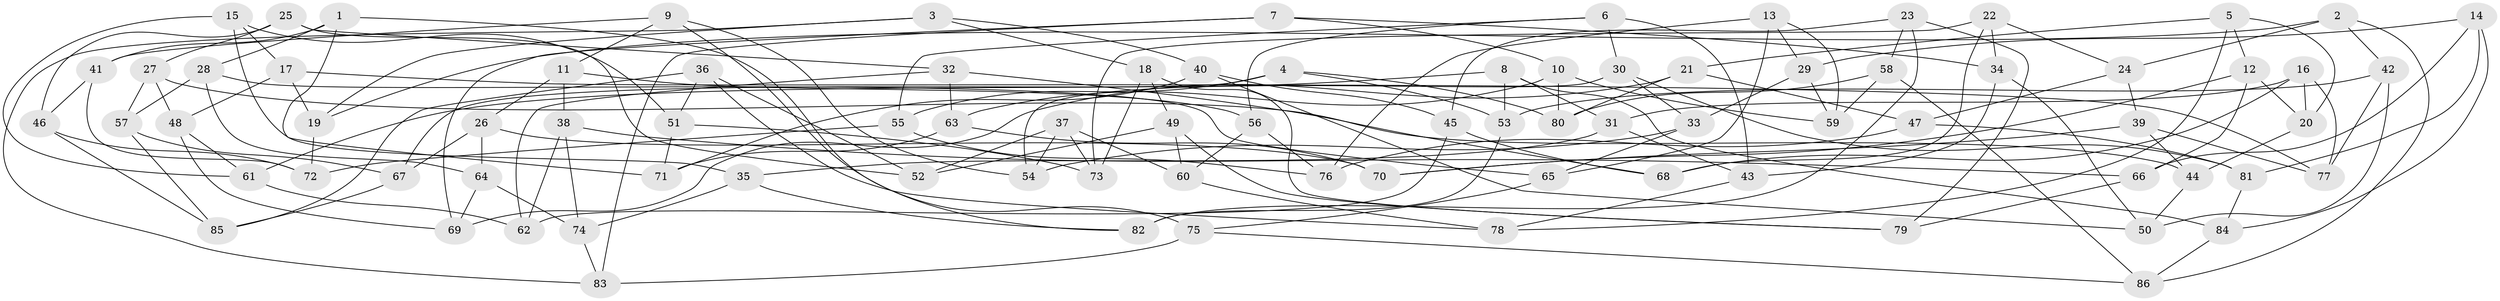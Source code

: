 // Generated by graph-tools (version 1.1) at 2025/11/02/27/25 16:11:45]
// undirected, 86 vertices, 172 edges
graph export_dot {
graph [start="1"]
  node [color=gray90,style=filled];
  1;
  2;
  3;
  4;
  5;
  6;
  7;
  8;
  9;
  10;
  11;
  12;
  13;
  14;
  15;
  16;
  17;
  18;
  19;
  20;
  21;
  22;
  23;
  24;
  25;
  26;
  27;
  28;
  29;
  30;
  31;
  32;
  33;
  34;
  35;
  36;
  37;
  38;
  39;
  40;
  41;
  42;
  43;
  44;
  45;
  46;
  47;
  48;
  49;
  50;
  51;
  52;
  53;
  54;
  55;
  56;
  57;
  58;
  59;
  60;
  61;
  62;
  63;
  64;
  65;
  66;
  67;
  68;
  69;
  70;
  71;
  72;
  73;
  74;
  75;
  76;
  77;
  78;
  79;
  80;
  81;
  82;
  83;
  84;
  85;
  86;
  1 -- 41;
  1 -- 75;
  1 -- 28;
  1 -- 71;
  2 -- 86;
  2 -- 24;
  2 -- 19;
  2 -- 42;
  3 -- 40;
  3 -- 18;
  3 -- 83;
  3 -- 19;
  4 -- 80;
  4 -- 67;
  4 -- 53;
  4 -- 55;
  5 -- 20;
  5 -- 12;
  5 -- 78;
  5 -- 21;
  6 -- 56;
  6 -- 43;
  6 -- 30;
  6 -- 55;
  7 -- 34;
  7 -- 83;
  7 -- 69;
  7 -- 10;
  8 -- 53;
  8 -- 84;
  8 -- 61;
  8 -- 31;
  9 -- 82;
  9 -- 54;
  9 -- 11;
  9 -- 41;
  10 -- 59;
  10 -- 80;
  10 -- 63;
  11 -- 26;
  11 -- 56;
  11 -- 38;
  12 -- 66;
  12 -- 20;
  12 -- 70;
  13 -- 65;
  13 -- 76;
  13 -- 59;
  13 -- 29;
  14 -- 66;
  14 -- 81;
  14 -- 84;
  14 -- 29;
  15 -- 51;
  15 -- 17;
  15 -- 35;
  15 -- 61;
  16 -- 77;
  16 -- 31;
  16 -- 68;
  16 -- 20;
  17 -- 19;
  17 -- 77;
  17 -- 48;
  18 -- 79;
  18 -- 73;
  18 -- 49;
  19 -- 72;
  20 -- 44;
  21 -- 47;
  21 -- 69;
  21 -- 80;
  22 -- 73;
  22 -- 34;
  22 -- 24;
  22 -- 68;
  23 -- 79;
  23 -- 58;
  23 -- 45;
  23 -- 82;
  24 -- 39;
  24 -- 47;
  25 -- 27;
  25 -- 32;
  25 -- 52;
  25 -- 46;
  26 -- 70;
  26 -- 67;
  26 -- 64;
  27 -- 48;
  27 -- 44;
  27 -- 57;
  28 -- 65;
  28 -- 57;
  28 -- 64;
  29 -- 33;
  29 -- 59;
  30 -- 54;
  30 -- 33;
  30 -- 81;
  31 -- 43;
  31 -- 35;
  32 -- 63;
  32 -- 62;
  32 -- 68;
  33 -- 65;
  33 -- 54;
  34 -- 43;
  34 -- 50;
  35 -- 82;
  35 -- 74;
  36 -- 51;
  36 -- 78;
  36 -- 85;
  36 -- 52;
  37 -- 52;
  37 -- 60;
  37 -- 73;
  37 -- 54;
  38 -- 74;
  38 -- 62;
  38 -- 66;
  39 -- 77;
  39 -- 44;
  39 -- 70;
  40 -- 45;
  40 -- 71;
  40 -- 50;
  41 -- 46;
  41 -- 72;
  42 -- 50;
  42 -- 53;
  42 -- 77;
  43 -- 78;
  44 -- 50;
  45 -- 62;
  45 -- 68;
  46 -- 85;
  46 -- 72;
  47 -- 76;
  47 -- 81;
  48 -- 61;
  48 -- 69;
  49 -- 60;
  49 -- 52;
  49 -- 79;
  51 -- 71;
  51 -- 73;
  53 -- 82;
  55 -- 76;
  55 -- 72;
  56 -- 60;
  56 -- 76;
  57 -- 67;
  57 -- 85;
  58 -- 86;
  58 -- 59;
  58 -- 80;
  60 -- 78;
  61 -- 62;
  63 -- 70;
  63 -- 71;
  64 -- 69;
  64 -- 74;
  65 -- 75;
  66 -- 79;
  67 -- 85;
  74 -- 83;
  75 -- 86;
  75 -- 83;
  81 -- 84;
  84 -- 86;
}
